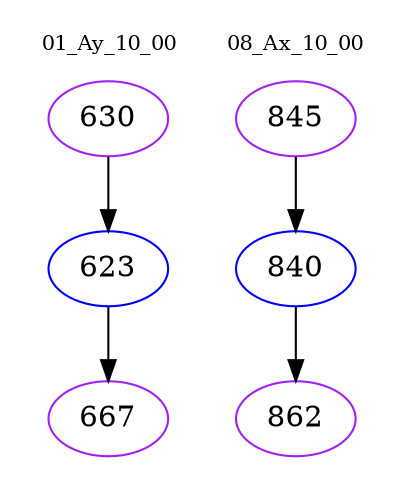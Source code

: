 digraph{
subgraph cluster_0 {
color = white
label = "01_Ay_10_00";
fontsize=10;
T0_630 [label="630", color="purple"]
T0_630 -> T0_623 [color="black"]
T0_623 [label="623", color="blue"]
T0_623 -> T0_667 [color="black"]
T0_667 [label="667", color="purple"]
}
subgraph cluster_1 {
color = white
label = "08_Ax_10_00";
fontsize=10;
T1_845 [label="845", color="purple"]
T1_845 -> T1_840 [color="black"]
T1_840 [label="840", color="blue"]
T1_840 -> T1_862 [color="black"]
T1_862 [label="862", color="purple"]
}
}
